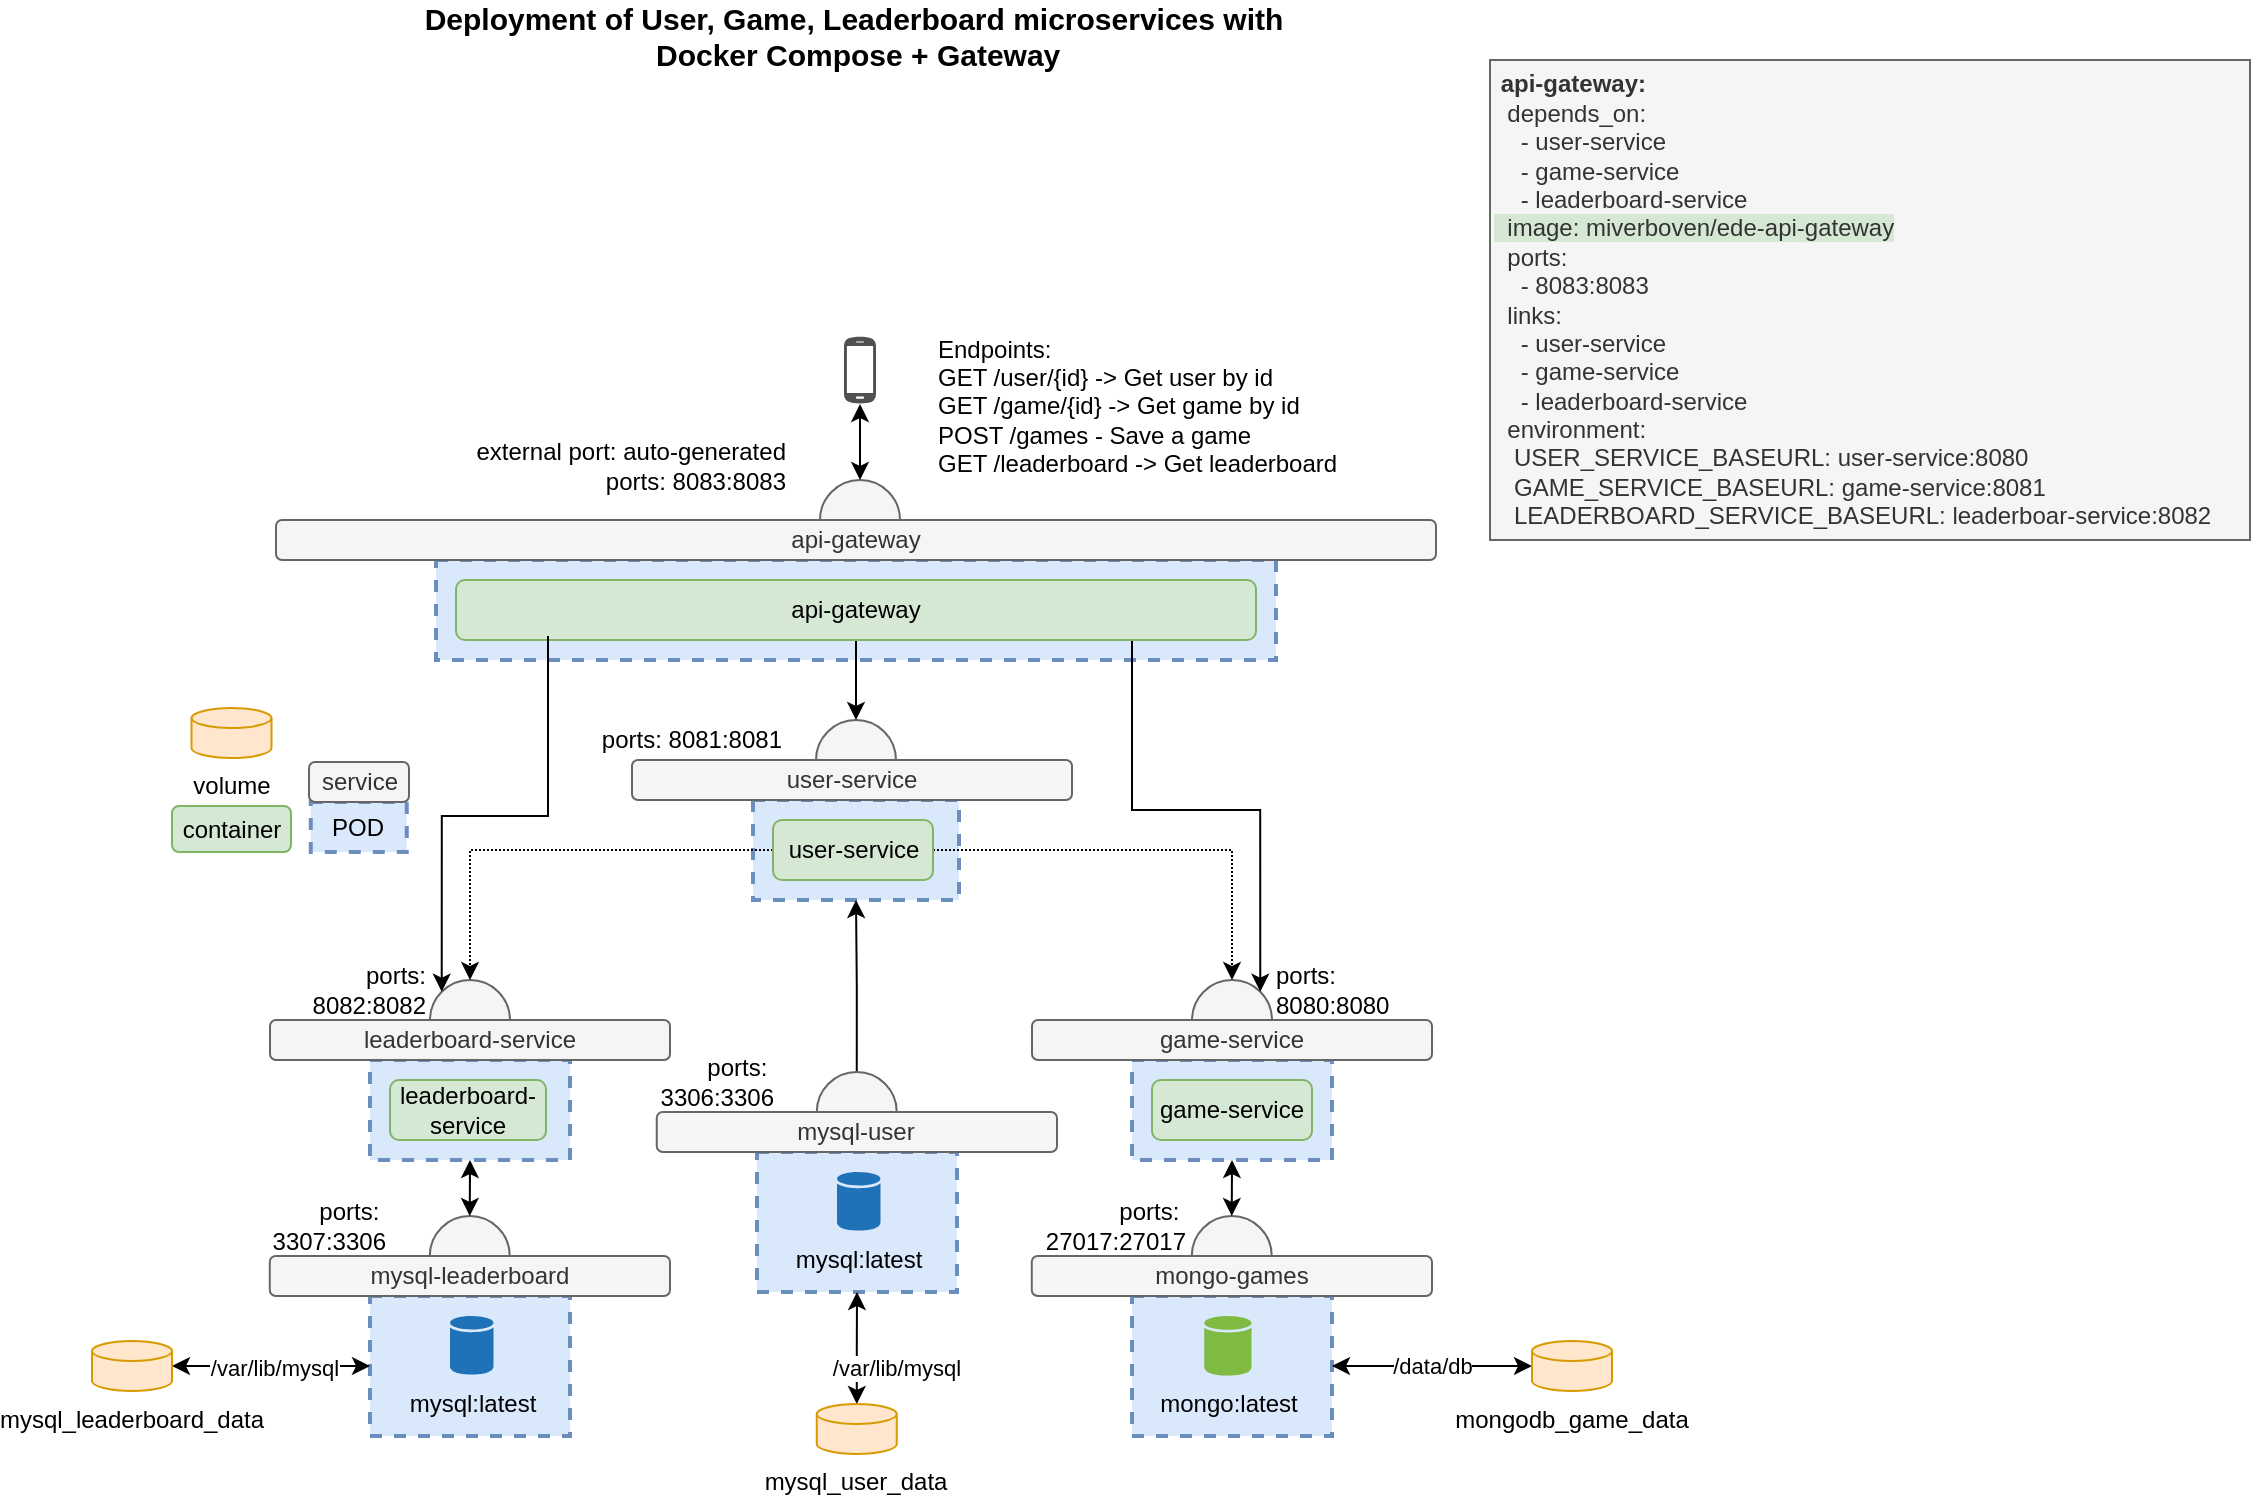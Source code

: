 <mxfile version="20.7.4" type="device"><diagram id="xytzlK5KDnMRwaH8Op_2" name="Pagina-1"><mxGraphModel dx="1036" dy="606" grid="1" gridSize="10" guides="1" tooltips="1" connect="1" arrows="1" fold="1" page="1" pageScale="1" pageWidth="827" pageHeight="1169" math="0" shadow="0"><root><mxCell id="0"/><mxCell id="1" parent="0"/><mxCell id="WILiu7cNs4QEjj5eBvjj-1" value="" style="ellipse;whiteSpace=wrap;html=1;aspect=fixed;strokeWidth=1;fillColor=#f5f5f5;strokeColor=#666666;fontColor=#333333;" parent="1" vertex="1"><mxGeometry x="762" y="632" width="40" height="40" as="geometry"/></mxCell><mxCell id="WILiu7cNs4QEjj5eBvjj-2" value="" style="ellipse;whiteSpace=wrap;html=1;aspect=fixed;strokeWidth=1;fillColor=#f5f5f5;strokeColor=#666666;fontColor=#333333;" parent="1" vertex="1"><mxGeometry x="381" y="632" width="40" height="40" as="geometry"/></mxCell><mxCell id="WILiu7cNs4QEjj5eBvjj-3" value="" style="rounded=0;whiteSpace=wrap;html=1;strokeColor=#6c8ebf;dashed=1;strokeWidth=2;fillColor=#dae8fc;" parent="1" vertex="1"><mxGeometry x="542.5" y="542" width="103" height="50" as="geometry"/></mxCell><mxCell id="WILiu7cNs4QEjj5eBvjj-4" value="" style="rounded=0;whiteSpace=wrap;html=1;strokeColor=#6c8ebf;dashed=1;strokeWidth=2;fillColor=#dae8fc;" parent="1" vertex="1"><mxGeometry x="732" y="672" width="100" height="50" as="geometry"/></mxCell><mxCell id="WILiu7cNs4QEjj5eBvjj-5" value="" style="rounded=0;whiteSpace=wrap;html=1;strokeColor=#6c8ebf;dashed=1;strokeWidth=2;fillColor=#dae8fc;" parent="1" vertex="1"><mxGeometry x="732" y="790" width="100" height="70" as="geometry"/></mxCell><mxCell id="WILiu7cNs4QEjj5eBvjj-6" value="" style="rounded=0;whiteSpace=wrap;html=1;strokeColor=#6c8ebf;dashed=1;strokeWidth=2;fillColor=#dae8fc;" parent="1" vertex="1"><mxGeometry x="351" y="790" width="100" height="70" as="geometry"/></mxCell><mxCell id="WILiu7cNs4QEjj5eBvjj-7" value="" style="rounded=0;whiteSpace=wrap;html=1;strokeColor=#6c8ebf;dashed=1;fillColor=#dae8fc;strokeWidth=2;" parent="1" vertex="1"><mxGeometry x="351" y="672" width="100" height="50" as="geometry"/></mxCell><mxCell id="WILiu7cNs4QEjj5eBvjj-8" value="leaderboard-service" style="rounded=1;whiteSpace=wrap;html=1;fillColor=#d5e8d4;strokeColor=#82b366;" parent="1" vertex="1"><mxGeometry x="361" y="682" width="78" height="30" as="geometry"/></mxCell><mxCell id="WILiu7cNs4QEjj5eBvjj-9" value="game-service" style="rounded=1;whiteSpace=wrap;html=1;fillColor=#d5e8d4;strokeColor=#82b366;" parent="1" vertex="1"><mxGeometry x="742" y="682" width="80" height="30" as="geometry"/></mxCell><mxCell id="WILiu7cNs4QEjj5eBvjj-10" value="leaderboard-service" style="rounded=1;whiteSpace=wrap;html=1;fillColor=#f5f5f5;strokeColor=#666666;fontColor=#333333;" parent="1" vertex="1"><mxGeometry x="301" y="652" width="200" height="20" as="geometry"/></mxCell><mxCell id="WILiu7cNs4QEjj5eBvjj-11" value="game-service" style="rounded=1;whiteSpace=wrap;html=1;fillColor=#f5f5f5;strokeColor=#666666;fontColor=#333333;" parent="1" vertex="1"><mxGeometry x="682" y="652" width="200" height="20" as="geometry"/></mxCell><mxCell id="WILiu7cNs4QEjj5eBvjj-12" value="mongo:latest" style="shadow=0;dashed=0;html=1;strokeColor=none;labelPosition=center;verticalLabelPosition=bottom;verticalAlign=top;outlineConnect=0;align=center;shape=mxgraph.office.databases.database;fillColor=#7FBA42;" parent="1" vertex="1"><mxGeometry x="768.13" y="800" width="23.63" height="30" as="geometry"/></mxCell><mxCell id="WILiu7cNs4QEjj5eBvjj-13" value="mysql:latest" style="shadow=0;dashed=0;html=1;strokeColor=none;labelPosition=center;verticalLabelPosition=bottom;verticalAlign=top;outlineConnect=0;align=center;shape=mxgraph.office.databases.database;fillColor=#2072B8;" parent="1" vertex="1"><mxGeometry x="391" y="800" width="21.75" height="29.5" as="geometry"/></mxCell><mxCell id="WILiu7cNs4QEjj5eBvjj-14" style="edgeStyle=orthogonalEdgeStyle;rounded=0;orthogonalLoop=1;jettySize=auto;html=1;exitX=1;exitY=0.5;exitDx=0;exitDy=0;entryX=0.5;entryY=0;entryDx=0;entryDy=0;dashed=1;dashPattern=1 1;" parent="1" source="WILiu7cNs4QEjj5eBvjj-16" target="WILiu7cNs4QEjj5eBvjj-1" edge="1"><mxGeometry relative="1" as="geometry"/></mxCell><mxCell id="WILiu7cNs4QEjj5eBvjj-15" style="edgeStyle=orthogonalEdgeStyle;rounded=0;orthogonalLoop=1;jettySize=auto;html=1;exitX=0;exitY=0.5;exitDx=0;exitDy=0;entryX=0.5;entryY=0;entryDx=0;entryDy=0;dashed=1;dashPattern=1 1;" parent="1" source="WILiu7cNs4QEjj5eBvjj-16" target="WILiu7cNs4QEjj5eBvjj-2" edge="1"><mxGeometry relative="1" as="geometry"><Array as="points"><mxPoint x="401" y="567"/></Array></mxGeometry></mxCell><mxCell id="WILiu7cNs4QEjj5eBvjj-16" value="user-service" style="rounded=1;whiteSpace=wrap;html=1;fillColor=#d5e8d4;strokeColor=#82b366;" parent="1" vertex="1"><mxGeometry x="552.5" y="552" width="80" height="30" as="geometry"/></mxCell><mxCell id="WILiu7cNs4QEjj5eBvjj-17" value="" style="ellipse;whiteSpace=wrap;html=1;aspect=fixed;strokeWidth=1;fillColor=#f5f5f5;strokeColor=#666666;fontColor=#333333;" parent="1" vertex="1"><mxGeometry x="574" y="502" width="40" height="40" as="geometry"/></mxCell><mxCell id="WILiu7cNs4QEjj5eBvjj-18" value="user-service" style="rounded=1;whiteSpace=wrap;html=1;fillColor=#f5f5f5;strokeColor=#666666;fontColor=#333333;" parent="1" vertex="1"><mxGeometry x="482" y="522" width="220" height="20" as="geometry"/></mxCell><mxCell id="WILiu7cNs4QEjj5eBvjj-19" value="" style="pointerEvents=1;shadow=0;dashed=0;html=1;strokeColor=none;fillColor=#505050;labelPosition=center;verticalLabelPosition=bottom;verticalAlign=top;outlineConnect=0;align=center;shape=mxgraph.office.devices.cell_phone_android_standalone;" parent="1" vertex="1"><mxGeometry x="588" y="310" width="16" height="34" as="geometry"/></mxCell><mxCell id="WILiu7cNs4QEjj5eBvjj-20" value="&lt;div&gt;ports:&lt;/div&gt;&lt;div&gt;8082:&lt;span style=&quot;background-color: initial;&quot;&gt;8082&lt;/span&gt;&lt;/div&gt;" style="text;html=1;strokeColor=none;fillColor=none;align=right;verticalAlign=middle;whiteSpace=wrap;rounded=0;" parent="1" vertex="1"><mxGeometry x="272" y="622" width="109" height="30" as="geometry"/></mxCell><mxCell id="WILiu7cNs4QEjj5eBvjj-21" value="&lt;div&gt;ports:&lt;/div&gt;&lt;div&gt;8080:&lt;span style=&quot;background-color: initial;&quot;&gt;8080&lt;/span&gt;&lt;/div&gt;" style="text;html=1;strokeColor=none;fillColor=none;align=left;verticalAlign=middle;whiteSpace=wrap;rounded=0;" parent="1" vertex="1"><mxGeometry x="802" y="622" width="109" height="30" as="geometry"/></mxCell><mxCell id="WILiu7cNs4QEjj5eBvjj-22" value="POD" style="rounded=0;whiteSpace=wrap;html=1;strokeColor=#6c8ebf;dashed=1;fillColor=#dae8fc;strokeWidth=2;" parent="1" vertex="1"><mxGeometry x="321.38" y="543" width="48" height="25" as="geometry"/></mxCell><mxCell id="WILiu7cNs4QEjj5eBvjj-23" value="service" style="rounded=1;whiteSpace=wrap;html=1;fillColor=#f5f5f5;strokeColor=#666666;fontColor=#333333;" parent="1" vertex="1"><mxGeometry x="320.5" y="523" width="50" height="20" as="geometry"/></mxCell><mxCell id="WILiu7cNs4QEjj5eBvjj-24" value="" style="ellipse;whiteSpace=wrap;html=1;aspect=fixed;strokeWidth=1;fillColor=#f5f5f5;strokeColor=#666666;fontColor=#333333;" parent="1" vertex="1"><mxGeometry x="380.88" y="750" width="40" height="40" as="geometry"/></mxCell><mxCell id="WILiu7cNs4QEjj5eBvjj-25" value="mysql-leaderboard" style="rounded=1;whiteSpace=wrap;html=1;fillColor=#f5f5f5;strokeColor=#666666;fontColor=#333333;" parent="1" vertex="1"><mxGeometry x="300.88" y="770" width="200.12" height="20" as="geometry"/></mxCell><mxCell id="WILiu7cNs4QEjj5eBvjj-26" value="&lt;div&gt;&lt;span&gt;ports:&amp;nbsp;&lt;/span&gt;&lt;br&gt;&lt;/div&gt;3307:3306" style="text;html=1;strokeColor=none;fillColor=none;align=right;verticalAlign=middle;whiteSpace=wrap;rounded=0;" parent="1" vertex="1"><mxGeometry x="252" y="740" width="109" height="30" as="geometry"/></mxCell><mxCell id="WILiu7cNs4QEjj5eBvjj-27" value="" style="endArrow=classic;startArrow=classic;html=1;exitX=0.5;exitY=1;exitDx=0;exitDy=0;entryX=0.5;entryY=0;entryDx=0;entryDy=0;" parent="1" source="WILiu7cNs4QEjj5eBvjj-7" target="WILiu7cNs4QEjj5eBvjj-24" edge="1"><mxGeometry width="50" height="50" relative="1" as="geometry"><mxPoint x="671" y="722" as="sourcePoint"/><mxPoint x="691" y="752" as="targetPoint"/></mxGeometry></mxCell><mxCell id="WILiu7cNs4QEjj5eBvjj-28" value="" style="ellipse;whiteSpace=wrap;html=1;aspect=fixed;strokeWidth=1;fillColor=#f5f5f5;strokeColor=#666666;fontColor=#333333;" parent="1" vertex="1"><mxGeometry x="761.88" y="750" width="40" height="40" as="geometry"/></mxCell><mxCell id="WILiu7cNs4QEjj5eBvjj-29" value="mongo-games" style="rounded=1;whiteSpace=wrap;html=1;fillColor=#f5f5f5;strokeColor=#666666;fontColor=#333333;" parent="1" vertex="1"><mxGeometry x="681.88" y="770" width="200.12" height="20" as="geometry"/></mxCell><mxCell id="WILiu7cNs4QEjj5eBvjj-30" value="&lt;div&gt;&lt;span&gt;ports:&amp;nbsp;&lt;/span&gt;&lt;br&gt;&lt;/div&gt;27017:27017" style="text;html=1;strokeColor=none;fillColor=none;align=right;verticalAlign=middle;whiteSpace=wrap;rounded=0;" parent="1" vertex="1"><mxGeometry x="652" y="740" width="109" height="30" as="geometry"/></mxCell><mxCell id="WILiu7cNs4QEjj5eBvjj-31" value="" style="endArrow=classic;startArrow=classic;html=1;exitX=0.5;exitY=1;exitDx=0;exitDy=0;entryX=0.5;entryY=0;entryDx=0;entryDy=0;" parent="1" source="WILiu7cNs4QEjj5eBvjj-4" target="WILiu7cNs4QEjj5eBvjj-28" edge="1"><mxGeometry width="50" height="50" relative="1" as="geometry"><mxPoint x="502" y="732" as="sourcePoint"/><mxPoint x="501.88" y="760" as="targetPoint"/></mxGeometry></mxCell><mxCell id="WILiu7cNs4QEjj5eBvjj-32" value="&lt;div&gt;&lt;span style=&quot;background-color: initial;&quot;&gt;ports: 8081:&lt;/span&gt;&lt;span style=&quot;background-color: initial;&quot;&gt;8081&lt;/span&gt;&lt;br&gt;&lt;/div&gt;" style="text;html=1;strokeColor=none;fillColor=none;align=right;verticalAlign=middle;whiteSpace=wrap;rounded=0;" parent="1" vertex="1"><mxGeometry x="380.88" y="502" width="178" height="20" as="geometry"/></mxCell><mxCell id="WILiu7cNs4QEjj5eBvjj-33" value="&lt;div&gt;&lt;b&gt;&lt;font style=&quot;font-size: 15px&quot;&gt;Deployment of User, Game, Leaderboard microservices with&lt;br&gt;&amp;nbsp;Docker Compose + Gateway&lt;/font&gt;&lt;/b&gt;&lt;/div&gt;" style="text;html=1;strokeColor=none;fillColor=none;align=center;verticalAlign=middle;whiteSpace=wrap;rounded=0;" parent="1" vertex="1"><mxGeometry x="244" y="150" width="698" height="20" as="geometry"/></mxCell><mxCell id="WILiu7cNs4QEjj5eBvjj-34" style="edgeStyle=orthogonalEdgeStyle;rounded=0;orthogonalLoop=1;jettySize=auto;html=1;entryX=0;entryY=0.5;entryDx=0;entryDy=0;startArrow=classic;startFill=1;" parent="1" source="WILiu7cNs4QEjj5eBvjj-36" target="WILiu7cNs4QEjj5eBvjj-6" edge="1"><mxGeometry relative="1" as="geometry"/></mxCell><mxCell id="WILiu7cNs4QEjj5eBvjj-35" value="/var/lib/mysql" style="edgeLabel;html=1;align=center;verticalAlign=middle;resizable=0;points=[];" parent="WILiu7cNs4QEjj5eBvjj-34" vertex="1" connectable="0"><mxGeometry x="-0.34" y="-1" relative="1" as="geometry"><mxPoint x="18" as="offset"/></mxGeometry></mxCell><mxCell id="WILiu7cNs4QEjj5eBvjj-36" value="mysql_leaderboard_data" style="shape=cylinder3;whiteSpace=wrap;html=1;boundedLbl=1;backgroundOutline=1;size=5;verticalAlign=top;labelPosition=center;verticalLabelPosition=bottom;align=center;fillColor=#ffe6cc;strokeColor=#d79b00;" parent="1" vertex="1"><mxGeometry x="212" y="812.5" width="40" height="25" as="geometry"/></mxCell><mxCell id="WILiu7cNs4QEjj5eBvjj-37" value="/data/db" style="edgeStyle=orthogonalEdgeStyle;rounded=0;orthogonalLoop=1;jettySize=auto;html=1;entryX=1;entryY=0.5;entryDx=0;entryDy=0;startArrow=classic;startFill=1;" parent="1" source="WILiu7cNs4QEjj5eBvjj-38" target="WILiu7cNs4QEjj5eBvjj-5" edge="1"><mxGeometry relative="1" as="geometry"/></mxCell><mxCell id="WILiu7cNs4QEjj5eBvjj-38" value="mongodb_game_data" style="shape=cylinder3;whiteSpace=wrap;html=1;boundedLbl=1;backgroundOutline=1;size=5;verticalAlign=top;labelPosition=center;verticalLabelPosition=bottom;align=center;fillColor=#ffe6cc;strokeColor=#d79b00;" parent="1" vertex="1"><mxGeometry x="932" y="812.5" width="40" height="25" as="geometry"/></mxCell><mxCell id="WILiu7cNs4QEjj5eBvjj-39" value="container" style="rounded=1;whiteSpace=wrap;html=1;fillColor=#d5e8d4;strokeColor=#82b366;" parent="1" vertex="1"><mxGeometry x="252" y="545" width="59.5" height="23" as="geometry"/></mxCell><mxCell id="WILiu7cNs4QEjj5eBvjj-40" value="volume" style="shape=cylinder3;whiteSpace=wrap;html=1;boundedLbl=1;backgroundOutline=1;size=5;verticalAlign=top;labelPosition=center;verticalLabelPosition=bottom;align=center;fillColor=#ffe6cc;strokeColor=#d79b00;" parent="1" vertex="1"><mxGeometry x="261.75" y="496" width="40" height="25" as="geometry"/></mxCell><mxCell id="WILiu7cNs4QEjj5eBvjj-41" value="&lt;div&gt;&lt;b&gt;&amp;nbsp;api-gateway:&lt;/b&gt;&lt;/div&gt;&lt;div&gt;&amp;nbsp; depends_on:&lt;/div&gt;&lt;div&gt;&amp;nbsp; &amp;nbsp; - user-service&lt;/div&gt;&lt;div&gt;&amp;nbsp; &amp;nbsp; - game-service&lt;/div&gt;&lt;div&gt;&amp;nbsp; &amp;nbsp; - leaderboard-service&lt;/div&gt;&lt;div&gt;&lt;span style=&quot;background-color: rgb(213, 232, 212);&quot;&gt;&amp;nbsp; image: miverboven/ede-api-gateway&lt;/span&gt;&lt;/div&gt;&lt;div&gt;&amp;nbsp; ports:&lt;/div&gt;&lt;div&gt;&amp;nbsp; &amp;nbsp; - 8083:8083&lt;/div&gt;&lt;div&gt;&amp;nbsp; links:&lt;/div&gt;&lt;div&gt;&amp;nbsp; &amp;nbsp; - user-service&lt;/div&gt;&lt;div&gt;&amp;nbsp; &amp;nbsp; - game-service&lt;/div&gt;&lt;div&gt;&amp;nbsp; &amp;nbsp; - leaderboard-service&lt;/div&gt;&lt;div&gt;&amp;nbsp;&amp;nbsp;environment:&lt;br&gt;&lt;/div&gt;&lt;div&gt;&amp;nbsp; &amp;nbsp;USER_SERVICE_BASEURL: user-service:8080&lt;/div&gt;&lt;div&gt;&amp;nbsp; &amp;nbsp;GAME_SERVICE_BASEURL: game-service:8081&lt;/div&gt;&lt;div&gt;&amp;nbsp; &amp;nbsp;LEADERBOARD_SERVICE_BASEURL: leaderboar-service:8082&lt;/div&gt;" style="text;html=1;align=left;verticalAlign=middle;resizable=0;points=[];autosize=1;strokeColor=#666666;fillColor=#f5f5f5;fontColor=#333333;" parent="1" vertex="1"><mxGeometry x="911" y="172" width="380" height="240" as="geometry"/></mxCell><mxCell id="WILiu7cNs4QEjj5eBvjj-42" value="" style="rounded=0;whiteSpace=wrap;html=1;strokeColor=#6c8ebf;dashed=1;strokeWidth=2;fillColor=#dae8fc;" parent="1" vertex="1"><mxGeometry x="544.5" y="718" width="100" height="70" as="geometry"/></mxCell><mxCell id="WILiu7cNs4QEjj5eBvjj-43" value="mysql:latest" style="shadow=0;dashed=0;html=1;strokeColor=none;labelPosition=center;verticalLabelPosition=bottom;verticalAlign=top;outlineConnect=0;align=center;shape=mxgraph.office.databases.database;fillColor=#2072B8;" parent="1" vertex="1"><mxGeometry x="584.5" y="728" width="21.75" height="29.5" as="geometry"/></mxCell><mxCell id="WILiu7cNs4QEjj5eBvjj-44" style="edgeStyle=orthogonalEdgeStyle;rounded=0;orthogonalLoop=1;jettySize=auto;html=1;exitX=0.5;exitY=0;exitDx=0;exitDy=0;entryX=0.5;entryY=1;entryDx=0;entryDy=0;" parent="1" source="WILiu7cNs4QEjj5eBvjj-45" target="WILiu7cNs4QEjj5eBvjj-3" edge="1"><mxGeometry relative="1" as="geometry"/></mxCell><mxCell id="WILiu7cNs4QEjj5eBvjj-45" value="" style="ellipse;whiteSpace=wrap;html=1;aspect=fixed;strokeWidth=1;fillColor=#f5f5f5;strokeColor=#666666;fontColor=#333333;" parent="1" vertex="1"><mxGeometry x="574.38" y="678" width="40" height="40" as="geometry"/></mxCell><mxCell id="WILiu7cNs4QEjj5eBvjj-46" value="mysql-user" style="rounded=1;whiteSpace=wrap;html=1;fillColor=#f5f5f5;strokeColor=#666666;fontColor=#333333;" parent="1" vertex="1"><mxGeometry x="494.38" y="698" width="200.12" height="20" as="geometry"/></mxCell><mxCell id="WILiu7cNs4QEjj5eBvjj-47" value="&lt;div&gt;&lt;span&gt;ports:&amp;nbsp;&lt;/span&gt;&lt;br&gt;&lt;/div&gt;3306:3306" style="text;html=1;strokeColor=none;fillColor=none;align=right;verticalAlign=middle;whiteSpace=wrap;rounded=0;" parent="1" vertex="1"><mxGeometry x="445.5" y="668" width="109" height="30" as="geometry"/></mxCell><mxCell id="WILiu7cNs4QEjj5eBvjj-48" style="edgeStyle=orthogonalEdgeStyle;rounded=0;orthogonalLoop=1;jettySize=auto;html=1;entryX=0.5;entryY=1;entryDx=0;entryDy=0;startArrow=classic;startFill=1;" parent="1" source="WILiu7cNs4QEjj5eBvjj-50" target="WILiu7cNs4QEjj5eBvjj-42" edge="1"><mxGeometry relative="1" as="geometry"/></mxCell><mxCell id="WILiu7cNs4QEjj5eBvjj-49" value="/var/lib/mysql" style="edgeLabel;html=1;align=center;verticalAlign=middle;resizable=0;points=[];" parent="WILiu7cNs4QEjj5eBvjj-48" vertex="1" connectable="0"><mxGeometry x="-0.34" y="-1" relative="1" as="geometry"><mxPoint x="18" as="offset"/></mxGeometry></mxCell><mxCell id="WILiu7cNs4QEjj5eBvjj-50" value="mysql_user_data" style="shape=cylinder3;whiteSpace=wrap;html=1;boundedLbl=1;backgroundOutline=1;size=5;verticalAlign=top;labelPosition=center;verticalLabelPosition=bottom;align=center;fillColor=#ffe6cc;strokeColor=#d79b00;" parent="1" vertex="1"><mxGeometry x="574.38" y="844" width="40" height="25" as="geometry"/></mxCell><mxCell id="WILiu7cNs4QEjj5eBvjj-51" value="" style="rounded=0;whiteSpace=wrap;html=1;strokeColor=#6c8ebf;dashed=1;strokeWidth=2;fillColor=#dae8fc;" parent="1" vertex="1"><mxGeometry x="384" y="422" width="420" height="50" as="geometry"/></mxCell><mxCell id="WILiu7cNs4QEjj5eBvjj-52" style="edgeStyle=orthogonalEdgeStyle;rounded=0;orthogonalLoop=1;jettySize=auto;html=1;exitX=0.5;exitY=1;exitDx=0;exitDy=0;entryX=0.5;entryY=0;entryDx=0;entryDy=0;" parent="1" source="WILiu7cNs4QEjj5eBvjj-54" target="WILiu7cNs4QEjj5eBvjj-17" edge="1"><mxGeometry relative="1" as="geometry"/></mxCell><mxCell id="WILiu7cNs4QEjj5eBvjj-53" style="edgeStyle=orthogonalEdgeStyle;rounded=0;orthogonalLoop=1;jettySize=auto;html=1;exitX=0.75;exitY=1;exitDx=0;exitDy=0;entryX=1;entryY=0;entryDx=0;entryDy=0;" parent="1" source="WILiu7cNs4QEjj5eBvjj-54" target="WILiu7cNs4QEjj5eBvjj-1" edge="1"><mxGeometry relative="1" as="geometry"><Array as="points"><mxPoint x="732" y="462"/><mxPoint x="732" y="547"/><mxPoint x="796" y="547"/></Array></mxGeometry></mxCell><mxCell id="WILiu7cNs4QEjj5eBvjj-54" value="api-gateway" style="rounded=1;whiteSpace=wrap;html=1;fillColor=#d5e8d4;strokeColor=#82b366;" parent="1" vertex="1"><mxGeometry x="394" y="432" width="400" height="30" as="geometry"/></mxCell><mxCell id="WILiu7cNs4QEjj5eBvjj-55" value="" style="ellipse;whiteSpace=wrap;html=1;aspect=fixed;strokeWidth=1;fillColor=#f5f5f5;strokeColor=#666666;fontColor=#333333;" parent="1" vertex="1"><mxGeometry x="576" y="382" width="40" height="40" as="geometry"/></mxCell><mxCell id="WILiu7cNs4QEjj5eBvjj-56" value="api-gateway" style="rounded=1;whiteSpace=wrap;html=1;fillColor=#f5f5f5;strokeColor=#666666;fontColor=#333333;" parent="1" vertex="1"><mxGeometry x="304" y="402" width="580" height="20" as="geometry"/></mxCell><mxCell id="WILiu7cNs4QEjj5eBvjj-57" value="&lt;div&gt;external port: auto-generated&lt;/div&gt;&lt;div&gt;ports: 8083:&lt;span style=&quot;background-color: initial;&quot;&gt;8083&lt;/span&gt;&lt;/div&gt;" style="text;html=1;strokeColor=none;fillColor=none;align=right;verticalAlign=middle;whiteSpace=wrap;rounded=0;" parent="1" vertex="1"><mxGeometry x="382.88" y="360" width="178" height="30" as="geometry"/></mxCell><mxCell id="WILiu7cNs4QEjj5eBvjj-58" value="" style="endArrow=classic;startArrow=classic;html=1;rounded=0;exitX=0.5;exitY=0;exitDx=0;exitDy=0;" parent="1" source="WILiu7cNs4QEjj5eBvjj-55" target="WILiu7cNs4QEjj5eBvjj-19" edge="1"><mxGeometry width="50" height="50" relative="1" as="geometry"><mxPoint x="652" y="370" as="sourcePoint"/><mxPoint x="702" y="320" as="targetPoint"/></mxGeometry></mxCell><mxCell id="WILiu7cNs4QEjj5eBvjj-59" value="Endpoints:&lt;br&gt;GET /user/{id} -&amp;gt; Get user by id&lt;br&gt;GET /game/{id} -&amp;gt; Get game by id&lt;br&gt;POST /games - Save a game&lt;br&gt;GET /leaderboard -&amp;gt; Get leaderboard" style="text;html=1;strokeColor=none;fillColor=none;align=left;verticalAlign=middle;whiteSpace=wrap;rounded=0;" parent="1" vertex="1"><mxGeometry x="632.5" y="300" width="240" height="90" as="geometry"/></mxCell><mxCell id="WILiu7cNs4QEjj5eBvjj-60" style="edgeStyle=orthogonalEdgeStyle;rounded=0;orthogonalLoop=1;jettySize=auto;html=1;entryX=0;entryY=0;entryDx=0;entryDy=0;" parent="1" target="WILiu7cNs4QEjj5eBvjj-2" edge="1"><mxGeometry relative="1" as="geometry"><mxPoint x="440" y="460" as="sourcePoint"/><mxPoint x="604" y="512" as="targetPoint"/><Array as="points"><mxPoint x="440" y="460"/><mxPoint x="440" y="550"/><mxPoint x="387" y="550"/></Array></mxGeometry></mxCell></root></mxGraphModel></diagram></mxfile>